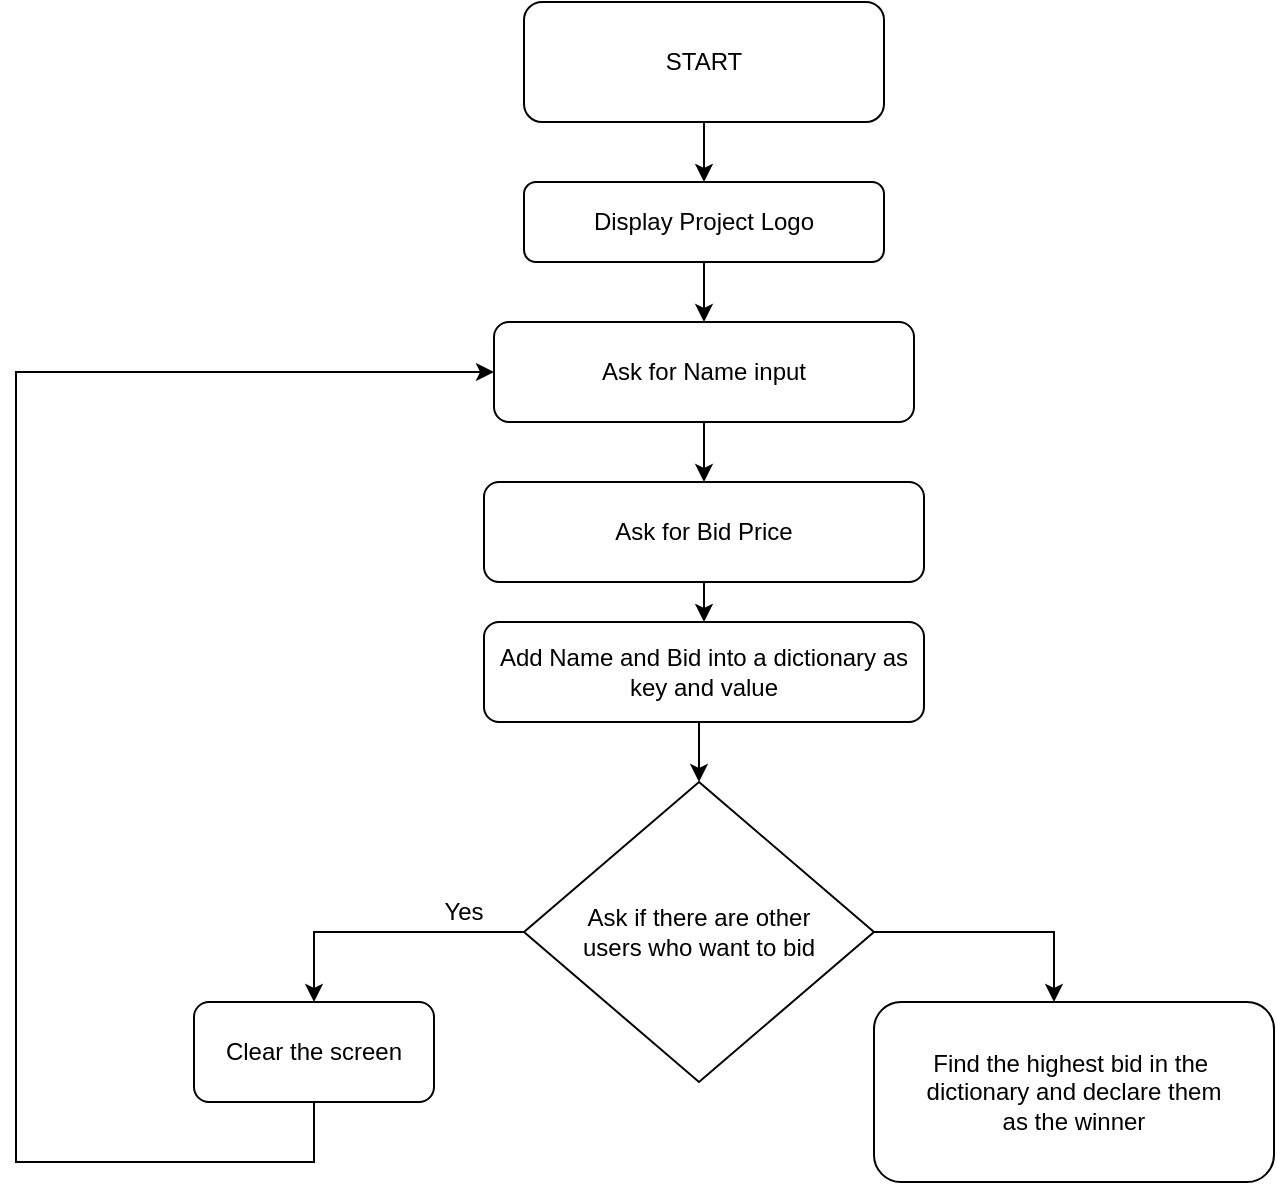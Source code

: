 <mxfile version="22.1.18" type="device">
  <diagram name="Page-1" id="8c4yo66zA6bXgy1FcRXG">
    <mxGraphModel dx="1098" dy="640" grid="1" gridSize="10" guides="1" tooltips="1" connect="1" arrows="1" fold="1" page="1" pageScale="1" pageWidth="850" pageHeight="1100" math="0" shadow="0">
      <root>
        <mxCell id="0" />
        <mxCell id="1" parent="0" />
        <mxCell id="NqyFJvK8Z3d0CHuQJ1PT-3" style="edgeStyle=orthogonalEdgeStyle;rounded=0;orthogonalLoop=1;jettySize=auto;html=1;entryX=0.5;entryY=0;entryDx=0;entryDy=0;" edge="1" parent="1" source="NqyFJvK8Z3d0CHuQJ1PT-1" target="NqyFJvK8Z3d0CHuQJ1PT-2">
          <mxGeometry relative="1" as="geometry" />
        </mxCell>
        <mxCell id="NqyFJvK8Z3d0CHuQJ1PT-1" value="START" style="rounded=1;whiteSpace=wrap;html=1;" vertex="1" parent="1">
          <mxGeometry x="335" y="20" width="180" height="60" as="geometry" />
        </mxCell>
        <mxCell id="NqyFJvK8Z3d0CHuQJ1PT-12" style="edgeStyle=orthogonalEdgeStyle;rounded=0;orthogonalLoop=1;jettySize=auto;html=1;exitX=0.5;exitY=1;exitDx=0;exitDy=0;entryX=0.5;entryY=0;entryDx=0;entryDy=0;" edge="1" parent="1" source="NqyFJvK8Z3d0CHuQJ1PT-2" target="NqyFJvK8Z3d0CHuQJ1PT-4">
          <mxGeometry relative="1" as="geometry" />
        </mxCell>
        <mxCell id="NqyFJvK8Z3d0CHuQJ1PT-2" value="Display Project Logo" style="rounded=1;whiteSpace=wrap;html=1;" vertex="1" parent="1">
          <mxGeometry x="335" y="110" width="180" height="40" as="geometry" />
        </mxCell>
        <mxCell id="NqyFJvK8Z3d0CHuQJ1PT-7" style="edgeStyle=orthogonalEdgeStyle;rounded=0;orthogonalLoop=1;jettySize=auto;html=1;exitX=0.5;exitY=1;exitDx=0;exitDy=0;entryX=0.5;entryY=0;entryDx=0;entryDy=0;" edge="1" parent="1" source="NqyFJvK8Z3d0CHuQJ1PT-4" target="NqyFJvK8Z3d0CHuQJ1PT-5">
          <mxGeometry relative="1" as="geometry" />
        </mxCell>
        <mxCell id="NqyFJvK8Z3d0CHuQJ1PT-4" value="Ask for Name input" style="rounded=1;whiteSpace=wrap;html=1;" vertex="1" parent="1">
          <mxGeometry x="320" y="180" width="210" height="50" as="geometry" />
        </mxCell>
        <mxCell id="NqyFJvK8Z3d0CHuQJ1PT-13" style="edgeStyle=orthogonalEdgeStyle;rounded=0;orthogonalLoop=1;jettySize=auto;html=1;exitX=0.5;exitY=1;exitDx=0;exitDy=0;entryX=0.5;entryY=0;entryDx=0;entryDy=0;" edge="1" parent="1" source="NqyFJvK8Z3d0CHuQJ1PT-5" target="NqyFJvK8Z3d0CHuQJ1PT-8">
          <mxGeometry relative="1" as="geometry" />
        </mxCell>
        <mxCell id="NqyFJvK8Z3d0CHuQJ1PT-5" value="Ask for Bid Price" style="rounded=1;whiteSpace=wrap;html=1;" vertex="1" parent="1">
          <mxGeometry x="315" y="260" width="220" height="50" as="geometry" />
        </mxCell>
        <mxCell id="NqyFJvK8Z3d0CHuQJ1PT-11" style="edgeStyle=orthogonalEdgeStyle;rounded=0;orthogonalLoop=1;jettySize=auto;html=1;exitX=0.5;exitY=1;exitDx=0;exitDy=0;entryX=0.5;entryY=0;entryDx=0;entryDy=0;" edge="1" parent="1" source="NqyFJvK8Z3d0CHuQJ1PT-8" target="NqyFJvK8Z3d0CHuQJ1PT-10">
          <mxGeometry relative="1" as="geometry" />
        </mxCell>
        <mxCell id="NqyFJvK8Z3d0CHuQJ1PT-8" value="Add Name and Bid into a dictionary as key and value" style="rounded=1;whiteSpace=wrap;html=1;" vertex="1" parent="1">
          <mxGeometry x="315" y="330" width="220" height="50" as="geometry" />
        </mxCell>
        <mxCell id="NqyFJvK8Z3d0CHuQJ1PT-21" style="edgeStyle=orthogonalEdgeStyle;rounded=0;orthogonalLoop=1;jettySize=auto;html=1;exitX=1;exitY=0.5;exitDx=0;exitDy=0;" edge="1" parent="1" source="NqyFJvK8Z3d0CHuQJ1PT-10">
          <mxGeometry relative="1" as="geometry">
            <mxPoint x="600" y="520" as="targetPoint" />
            <Array as="points">
              <mxPoint x="600" y="485" />
            </Array>
          </mxGeometry>
        </mxCell>
        <mxCell id="NqyFJvK8Z3d0CHuQJ1PT-10" value="Ask if there are other &lt;br&gt;users who want to bid" style="rhombus;whiteSpace=wrap;html=1;" vertex="1" parent="1">
          <mxGeometry x="335" y="410" width="175" height="150" as="geometry" />
        </mxCell>
        <mxCell id="NqyFJvK8Z3d0CHuQJ1PT-19" style="edgeStyle=orthogonalEdgeStyle;rounded=0;orthogonalLoop=1;jettySize=auto;html=1;entryX=0.5;entryY=0;entryDx=0;entryDy=0;exitX=0;exitY=0.5;exitDx=0;exitDy=0;" edge="1" parent="1" source="NqyFJvK8Z3d0CHuQJ1PT-10" target="NqyFJvK8Z3d0CHuQJ1PT-17">
          <mxGeometry relative="1" as="geometry" />
        </mxCell>
        <mxCell id="NqyFJvK8Z3d0CHuQJ1PT-15" value="Yes" style="text;html=1;strokeColor=none;fillColor=none;align=center;verticalAlign=middle;whiteSpace=wrap;rounded=0;" vertex="1" parent="1">
          <mxGeometry x="275" y="460" width="60" height="30" as="geometry" />
        </mxCell>
        <mxCell id="NqyFJvK8Z3d0CHuQJ1PT-20" style="edgeStyle=orthogonalEdgeStyle;rounded=0;orthogonalLoop=1;jettySize=auto;html=1;entryX=0;entryY=0.5;entryDx=0;entryDy=0;" edge="1" parent="1" source="NqyFJvK8Z3d0CHuQJ1PT-17" target="NqyFJvK8Z3d0CHuQJ1PT-4">
          <mxGeometry relative="1" as="geometry">
            <mxPoint x="80" y="200" as="targetPoint" />
            <Array as="points">
              <mxPoint x="230" y="600" />
              <mxPoint x="81" y="600" />
              <mxPoint x="81" y="205" />
            </Array>
          </mxGeometry>
        </mxCell>
        <mxCell id="NqyFJvK8Z3d0CHuQJ1PT-17" value="Clear the screen" style="rounded=1;whiteSpace=wrap;html=1;" vertex="1" parent="1">
          <mxGeometry x="170" y="520" width="120" height="50" as="geometry" />
        </mxCell>
        <mxCell id="NqyFJvK8Z3d0CHuQJ1PT-22" value="Find the highest bid in the&amp;nbsp;&lt;br&gt;dictionary and declare them&lt;br&gt;as the winner" style="rounded=1;whiteSpace=wrap;html=1;" vertex="1" parent="1">
          <mxGeometry x="510" y="520" width="200" height="90" as="geometry" />
        </mxCell>
      </root>
    </mxGraphModel>
  </diagram>
</mxfile>
